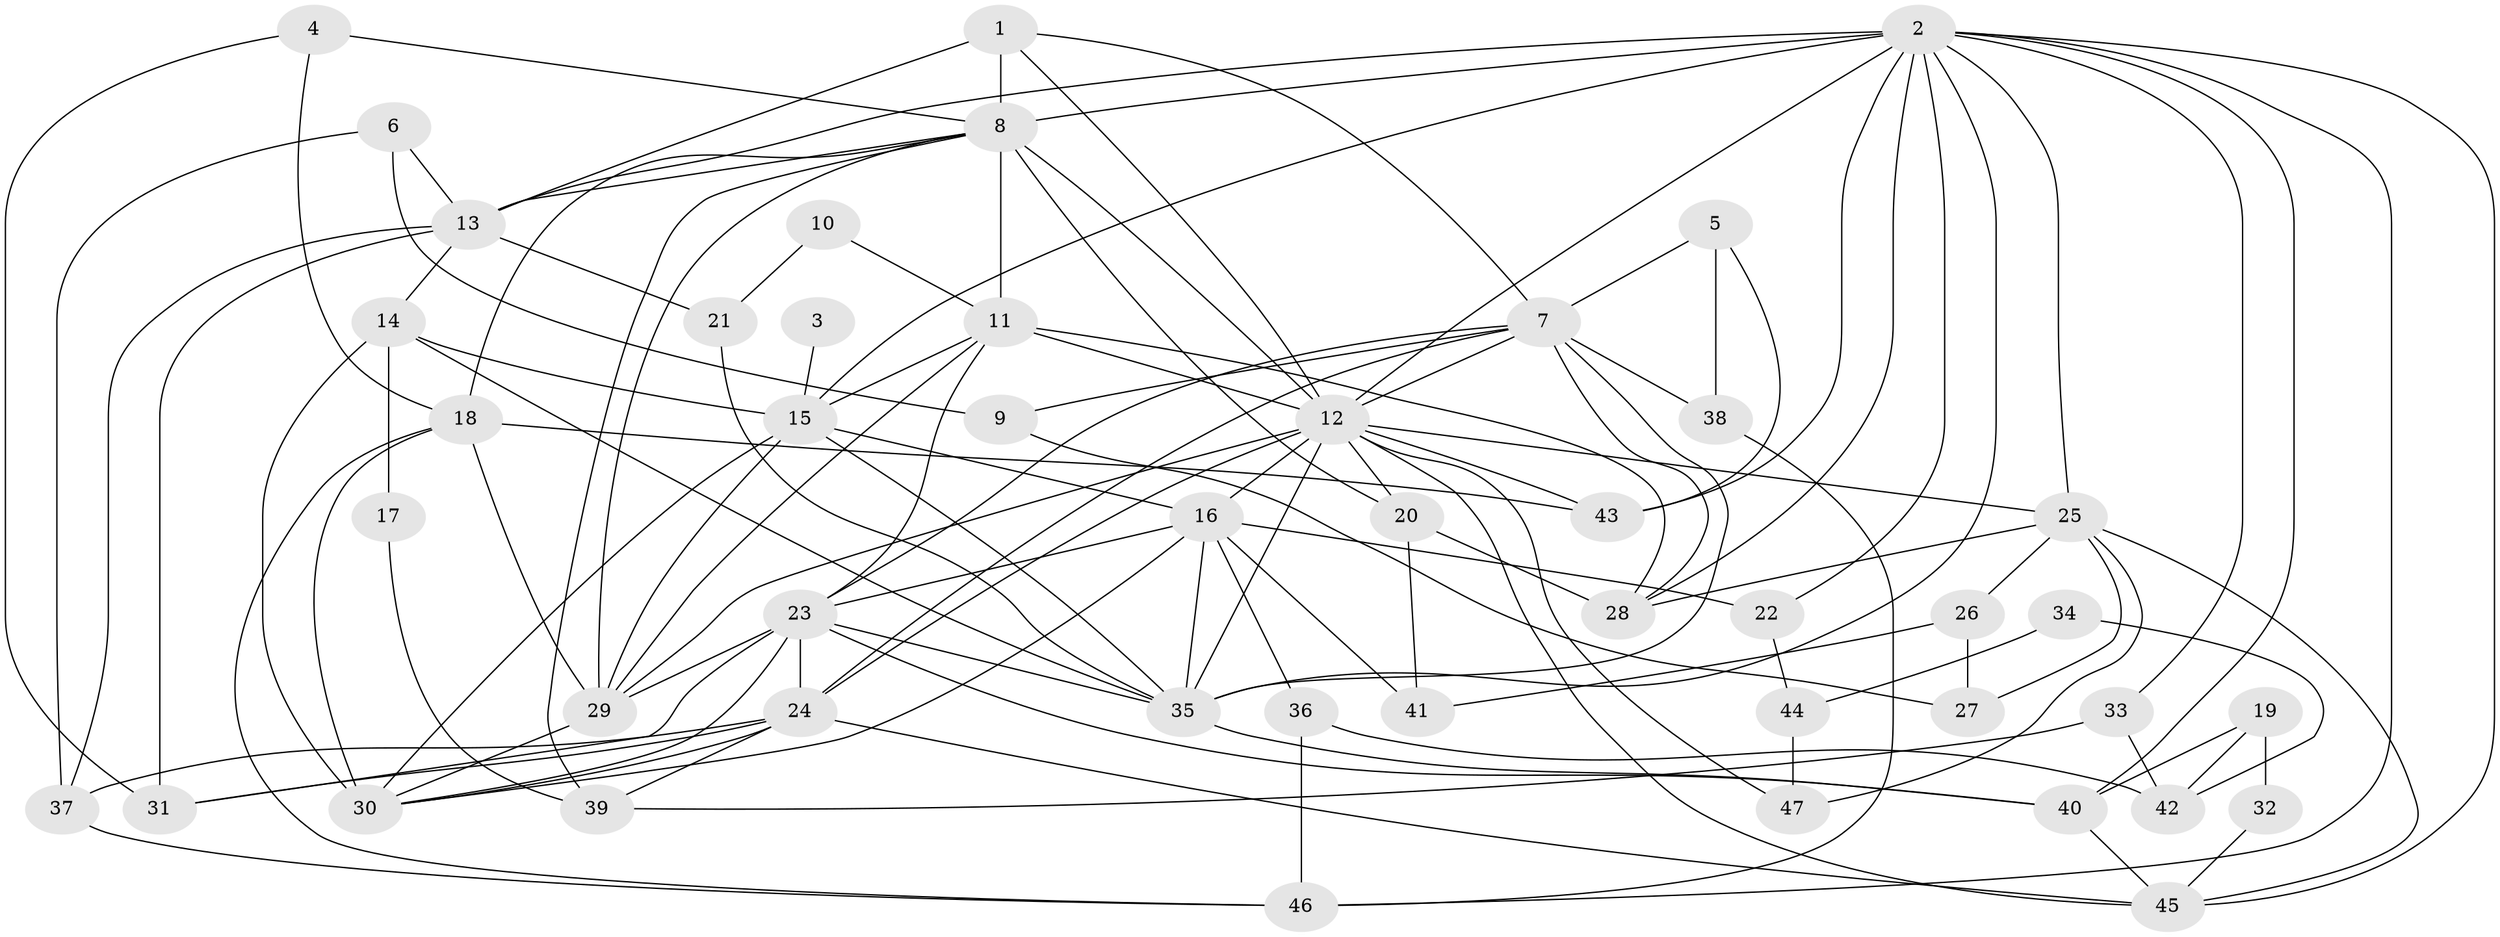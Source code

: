 // original degree distribution, {5: 0.18085106382978725, 6: 0.10638297872340426, 2: 0.11702127659574468, 3: 0.2978723404255319, 7: 0.031914893617021274, 4: 0.2553191489361702, 8: 0.010638297872340425}
// Generated by graph-tools (version 1.1) at 2025/36/03/09/25 02:36:12]
// undirected, 47 vertices, 119 edges
graph export_dot {
graph [start="1"]
  node [color=gray90,style=filled];
  1;
  2;
  3;
  4;
  5;
  6;
  7;
  8;
  9;
  10;
  11;
  12;
  13;
  14;
  15;
  16;
  17;
  18;
  19;
  20;
  21;
  22;
  23;
  24;
  25;
  26;
  27;
  28;
  29;
  30;
  31;
  32;
  33;
  34;
  35;
  36;
  37;
  38;
  39;
  40;
  41;
  42;
  43;
  44;
  45;
  46;
  47;
  1 -- 7 [weight=1.0];
  1 -- 8 [weight=3.0];
  1 -- 12 [weight=1.0];
  1 -- 13 [weight=1.0];
  2 -- 8 [weight=1.0];
  2 -- 12 [weight=2.0];
  2 -- 13 [weight=2.0];
  2 -- 15 [weight=1.0];
  2 -- 22 [weight=1.0];
  2 -- 25 [weight=2.0];
  2 -- 28 [weight=1.0];
  2 -- 33 [weight=1.0];
  2 -- 35 [weight=1.0];
  2 -- 40 [weight=1.0];
  2 -- 43 [weight=1.0];
  2 -- 45 [weight=1.0];
  2 -- 46 [weight=1.0];
  3 -- 15 [weight=2.0];
  4 -- 8 [weight=1.0];
  4 -- 18 [weight=1.0];
  4 -- 31 [weight=1.0];
  5 -- 7 [weight=1.0];
  5 -- 38 [weight=1.0];
  5 -- 43 [weight=1.0];
  6 -- 9 [weight=1.0];
  6 -- 13 [weight=1.0];
  6 -- 37 [weight=1.0];
  7 -- 9 [weight=1.0];
  7 -- 12 [weight=1.0];
  7 -- 23 [weight=1.0];
  7 -- 24 [weight=1.0];
  7 -- 28 [weight=1.0];
  7 -- 35 [weight=2.0];
  7 -- 38 [weight=1.0];
  8 -- 11 [weight=1.0];
  8 -- 12 [weight=1.0];
  8 -- 13 [weight=1.0];
  8 -- 18 [weight=1.0];
  8 -- 20 [weight=2.0];
  8 -- 29 [weight=1.0];
  8 -- 39 [weight=1.0];
  9 -- 27 [weight=1.0];
  10 -- 11 [weight=1.0];
  10 -- 21 [weight=1.0];
  11 -- 12 [weight=2.0];
  11 -- 15 [weight=1.0];
  11 -- 23 [weight=2.0];
  11 -- 28 [weight=1.0];
  11 -- 29 [weight=1.0];
  12 -- 16 [weight=1.0];
  12 -- 20 [weight=1.0];
  12 -- 24 [weight=2.0];
  12 -- 25 [weight=1.0];
  12 -- 29 [weight=1.0];
  12 -- 35 [weight=1.0];
  12 -- 43 [weight=1.0];
  12 -- 45 [weight=1.0];
  12 -- 47 [weight=1.0];
  13 -- 14 [weight=1.0];
  13 -- 21 [weight=1.0];
  13 -- 31 [weight=1.0];
  13 -- 37 [weight=1.0];
  14 -- 15 [weight=1.0];
  14 -- 17 [weight=1.0];
  14 -- 30 [weight=1.0];
  14 -- 35 [weight=1.0];
  15 -- 16 [weight=1.0];
  15 -- 29 [weight=1.0];
  15 -- 30 [weight=3.0];
  15 -- 35 [weight=1.0];
  16 -- 22 [weight=2.0];
  16 -- 23 [weight=1.0];
  16 -- 30 [weight=1.0];
  16 -- 35 [weight=1.0];
  16 -- 36 [weight=1.0];
  16 -- 41 [weight=1.0];
  17 -- 39 [weight=1.0];
  18 -- 29 [weight=1.0];
  18 -- 30 [weight=1.0];
  18 -- 43 [weight=1.0];
  18 -- 46 [weight=1.0];
  19 -- 32 [weight=1.0];
  19 -- 40 [weight=1.0];
  19 -- 42 [weight=1.0];
  20 -- 28 [weight=1.0];
  20 -- 41 [weight=1.0];
  21 -- 35 [weight=1.0];
  22 -- 44 [weight=1.0];
  23 -- 24 [weight=2.0];
  23 -- 29 [weight=1.0];
  23 -- 30 [weight=1.0];
  23 -- 31 [weight=1.0];
  23 -- 35 [weight=2.0];
  23 -- 40 [weight=1.0];
  24 -- 30 [weight=1.0];
  24 -- 31 [weight=1.0];
  24 -- 37 [weight=1.0];
  24 -- 39 [weight=1.0];
  24 -- 45 [weight=1.0];
  25 -- 26 [weight=1.0];
  25 -- 27 [weight=1.0];
  25 -- 28 [weight=1.0];
  25 -- 45 [weight=1.0];
  25 -- 47 [weight=1.0];
  26 -- 27 [weight=1.0];
  26 -- 41 [weight=1.0];
  29 -- 30 [weight=1.0];
  32 -- 45 [weight=1.0];
  33 -- 39 [weight=1.0];
  33 -- 42 [weight=1.0];
  34 -- 42 [weight=1.0];
  34 -- 44 [weight=1.0];
  35 -- 40 [weight=1.0];
  36 -- 42 [weight=1.0];
  36 -- 46 [weight=1.0];
  37 -- 46 [weight=1.0];
  38 -- 46 [weight=1.0];
  40 -- 45 [weight=1.0];
  44 -- 47 [weight=1.0];
}
